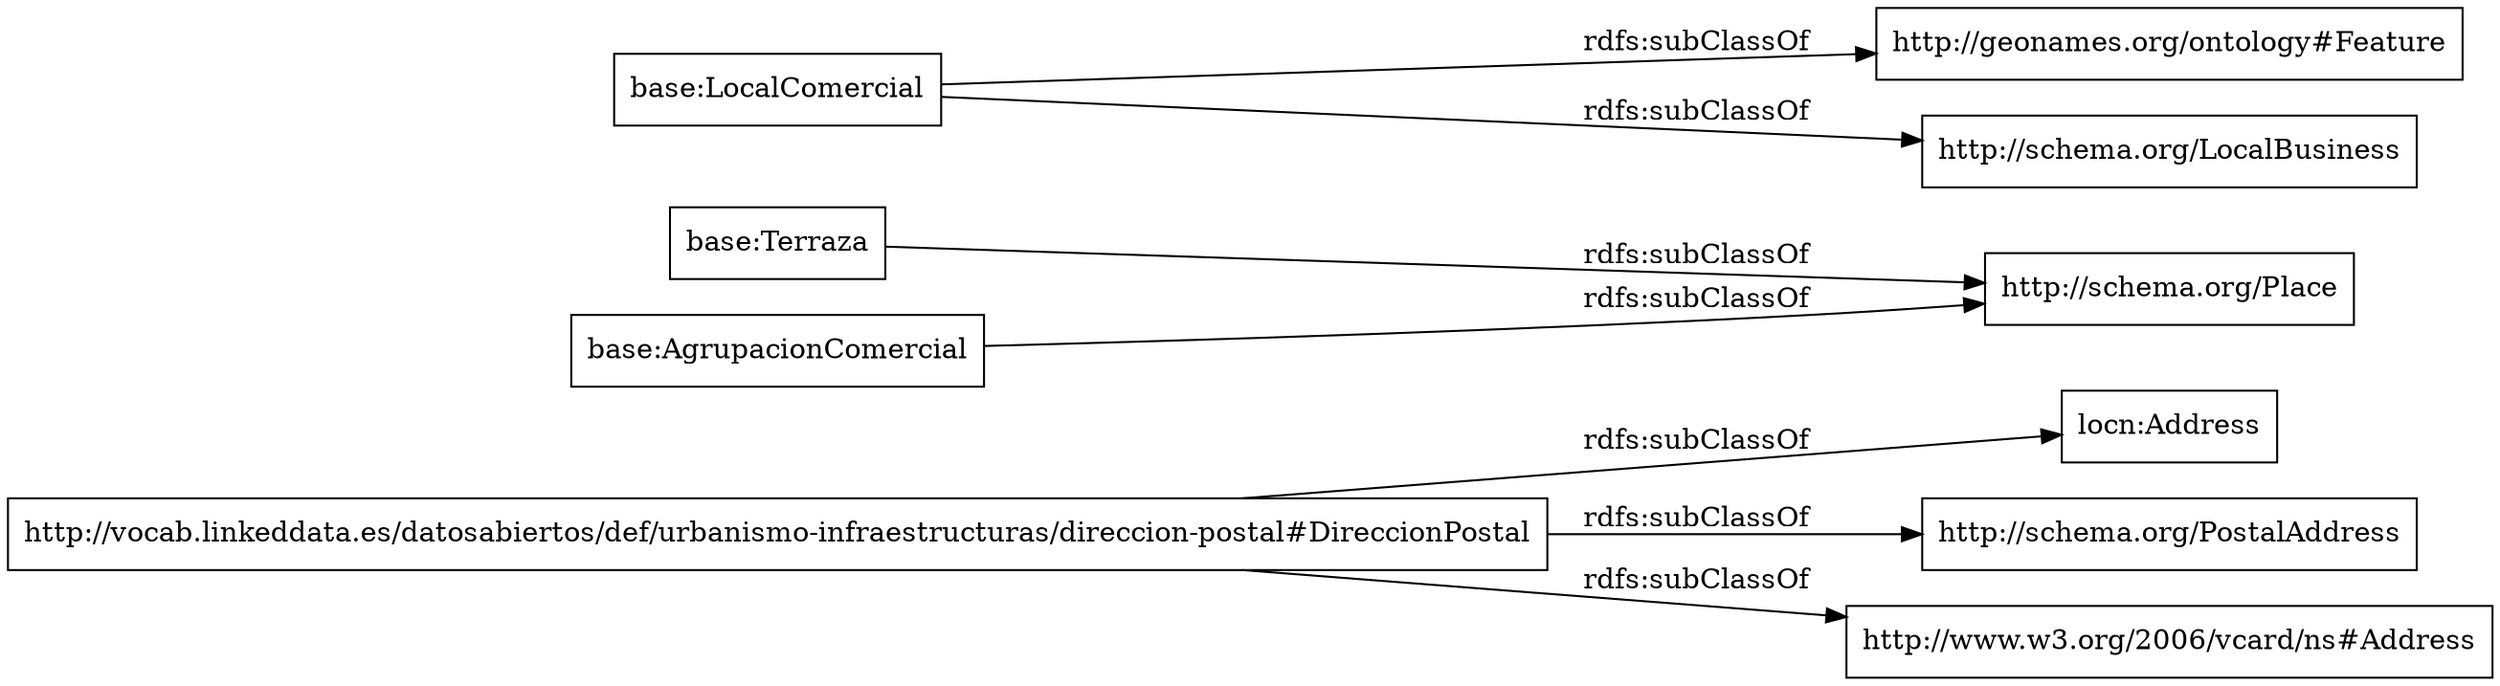 digraph ar2dtool_diagram { 
rankdir=LR;
size="1000"
node [shape = rectangle, color="black"]; "locn:Address" "base:Terraza" "http://schema.org/PostalAddress" "base:AgrupacionComercial" "http://geonames.org/ontology#Feature" "http://vocab.linkeddata.es/datosabiertos/def/urbanismo-infraestructuras/direccion-postal#DireccionPostal" "http://www.w3.org/2006/vcard/ns#Address" "http://schema.org/LocalBusiness" "base:LocalComercial" "http://schema.org/Place" ; /*classes style*/
	"base:AgrupacionComercial" -> "http://schema.org/Place" [ label = "rdfs:subClassOf" ];
	"http://vocab.linkeddata.es/datosabiertos/def/urbanismo-infraestructuras/direccion-postal#DireccionPostal" -> "locn:Address" [ label = "rdfs:subClassOf" ];
	"http://vocab.linkeddata.es/datosabiertos/def/urbanismo-infraestructuras/direccion-postal#DireccionPostal" -> "http://schema.org/PostalAddress" [ label = "rdfs:subClassOf" ];
	"http://vocab.linkeddata.es/datosabiertos/def/urbanismo-infraestructuras/direccion-postal#DireccionPostal" -> "http://www.w3.org/2006/vcard/ns#Address" [ label = "rdfs:subClassOf" ];
	"base:LocalComercial" -> "http://geonames.org/ontology#Feature" [ label = "rdfs:subClassOf" ];
	"base:LocalComercial" -> "http://schema.org/LocalBusiness" [ label = "rdfs:subClassOf" ];
	"base:Terraza" -> "http://schema.org/Place" [ label = "rdfs:subClassOf" ];

}
